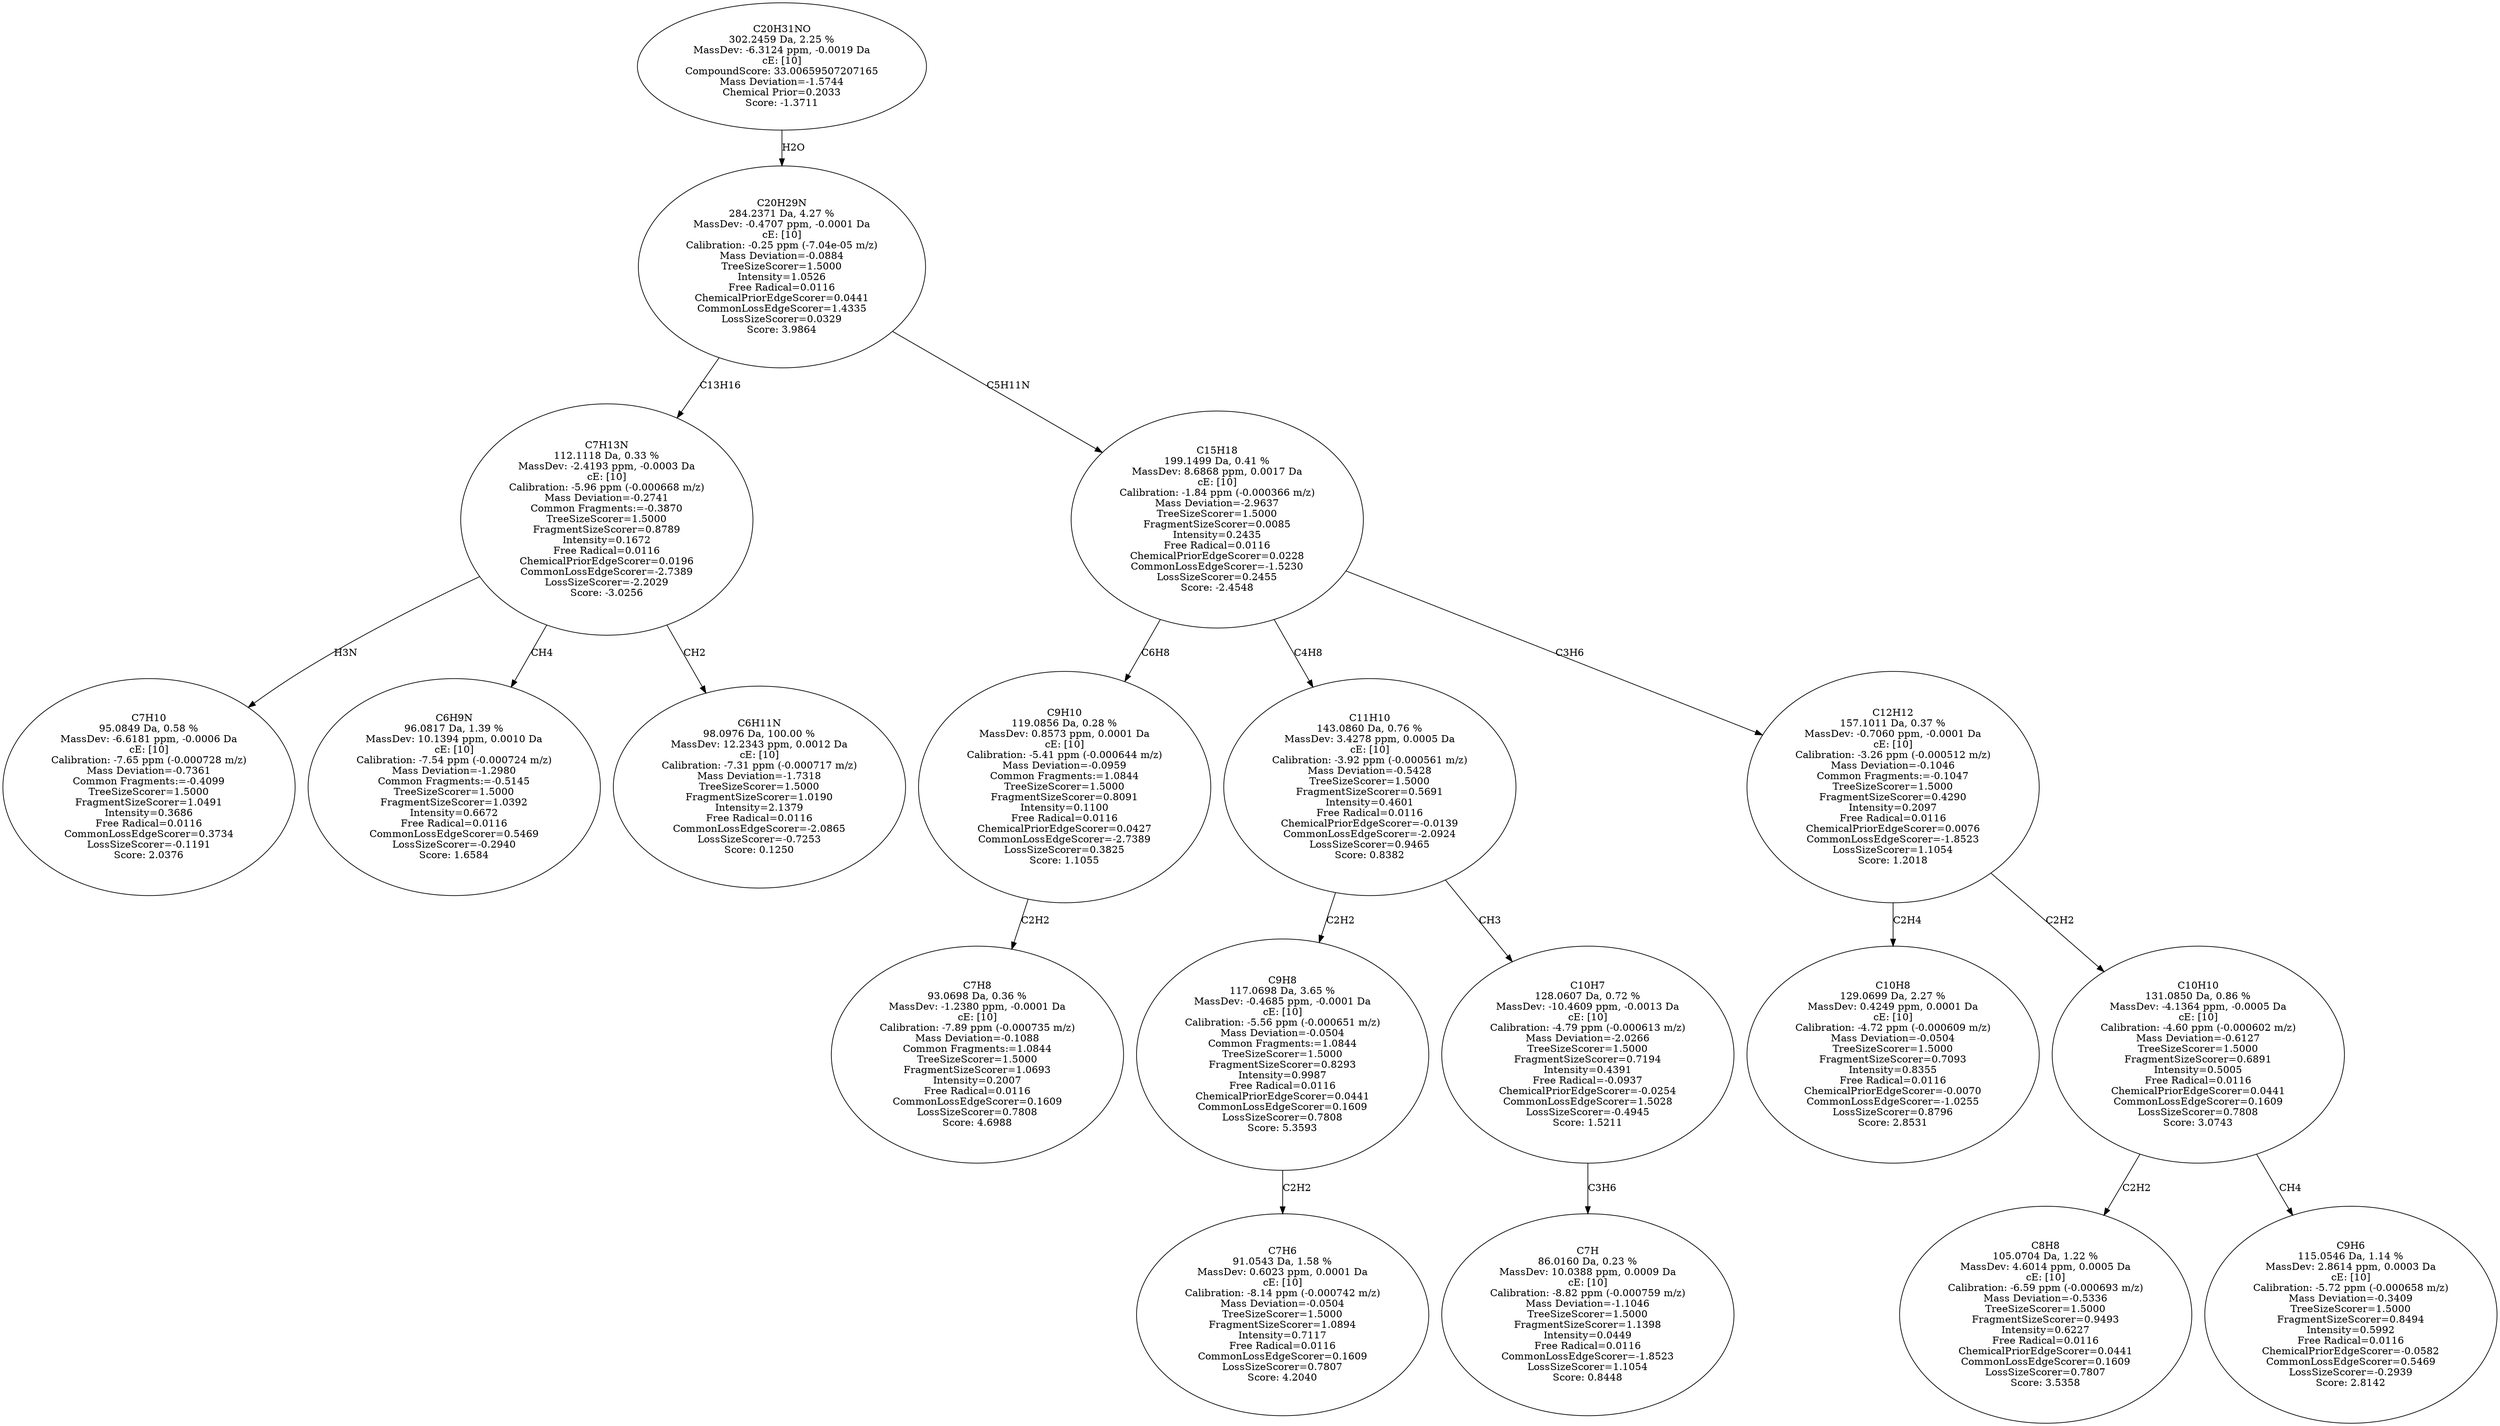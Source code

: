 strict digraph {
v1 [label="C7H10\n95.0849 Da, 0.58 %\nMassDev: -6.6181 ppm, -0.0006 Da\ncE: [10]\nCalibration: -7.65 ppm (-0.000728 m/z)\nMass Deviation=-0.7361\nCommon Fragments:=-0.4099\nTreeSizeScorer=1.5000\nFragmentSizeScorer=1.0491\nIntensity=0.3686\nFree Radical=0.0116\nCommonLossEdgeScorer=0.3734\nLossSizeScorer=-0.1191\nScore: 2.0376"];
v2 [label="C6H9N\n96.0817 Da, 1.39 %\nMassDev: 10.1394 ppm, 0.0010 Da\ncE: [10]\nCalibration: -7.54 ppm (-0.000724 m/z)\nMass Deviation=-1.2980\nCommon Fragments:=-0.5145\nTreeSizeScorer=1.5000\nFragmentSizeScorer=1.0392\nIntensity=0.6672\nFree Radical=0.0116\nCommonLossEdgeScorer=0.5469\nLossSizeScorer=-0.2940\nScore: 1.6584"];
v3 [label="C6H11N\n98.0976 Da, 100.00 %\nMassDev: 12.2343 ppm, 0.0012 Da\ncE: [10]\nCalibration: -7.31 ppm (-0.000717 m/z)\nMass Deviation=-1.7318\nTreeSizeScorer=1.5000\nFragmentSizeScorer=1.0190\nIntensity=2.1379\nFree Radical=0.0116\nCommonLossEdgeScorer=-2.0865\nLossSizeScorer=-0.7253\nScore: 0.1250"];
v4 [label="C7H13N\n112.1118 Da, 0.33 %\nMassDev: -2.4193 ppm, -0.0003 Da\ncE: [10]\nCalibration: -5.96 ppm (-0.000668 m/z)\nMass Deviation=-0.2741\nCommon Fragments:=-0.3870\nTreeSizeScorer=1.5000\nFragmentSizeScorer=0.8789\nIntensity=0.1672\nFree Radical=0.0116\nChemicalPriorEdgeScorer=0.0196\nCommonLossEdgeScorer=-2.7389\nLossSizeScorer=-2.2029\nScore: -3.0256"];
v5 [label="C7H8\n93.0698 Da, 0.36 %\nMassDev: -1.2380 ppm, -0.0001 Da\ncE: [10]\nCalibration: -7.89 ppm (-0.000735 m/z)\nMass Deviation=-0.1088\nCommon Fragments:=1.0844\nTreeSizeScorer=1.5000\nFragmentSizeScorer=1.0693\nIntensity=0.2007\nFree Radical=0.0116\nCommonLossEdgeScorer=0.1609\nLossSizeScorer=0.7808\nScore: 4.6988"];
v6 [label="C9H10\n119.0856 Da, 0.28 %\nMassDev: 0.8573 ppm, 0.0001 Da\ncE: [10]\nCalibration: -5.41 ppm (-0.000644 m/z)\nMass Deviation=-0.0959\nCommon Fragments:=1.0844\nTreeSizeScorer=1.5000\nFragmentSizeScorer=0.8091\nIntensity=0.1100\nFree Radical=0.0116\nChemicalPriorEdgeScorer=0.0427\nCommonLossEdgeScorer=-2.7389\nLossSizeScorer=0.3825\nScore: 1.1055"];
v7 [label="C7H6\n91.0543 Da, 1.58 %\nMassDev: 0.6023 ppm, 0.0001 Da\ncE: [10]\nCalibration: -8.14 ppm (-0.000742 m/z)\nMass Deviation=-0.0504\nTreeSizeScorer=1.5000\nFragmentSizeScorer=1.0894\nIntensity=0.7117\nFree Radical=0.0116\nCommonLossEdgeScorer=0.1609\nLossSizeScorer=0.7807\nScore: 4.2040"];
v8 [label="C9H8\n117.0698 Da, 3.65 %\nMassDev: -0.4685 ppm, -0.0001 Da\ncE: [10]\nCalibration: -5.56 ppm (-0.000651 m/z)\nMass Deviation=-0.0504\nCommon Fragments:=1.0844\nTreeSizeScorer=1.5000\nFragmentSizeScorer=0.8293\nIntensity=0.9987\nFree Radical=0.0116\nChemicalPriorEdgeScorer=0.0441\nCommonLossEdgeScorer=0.1609\nLossSizeScorer=0.7808\nScore: 5.3593"];
v9 [label="C7H\n86.0160 Da, 0.23 %\nMassDev: 10.0388 ppm, 0.0009 Da\ncE: [10]\nCalibration: -8.82 ppm (-0.000759 m/z)\nMass Deviation=-1.1046\nTreeSizeScorer=1.5000\nFragmentSizeScorer=1.1398\nIntensity=0.0449\nFree Radical=0.0116\nCommonLossEdgeScorer=-1.8523\nLossSizeScorer=1.1054\nScore: 0.8448"];
v10 [label="C10H7\n128.0607 Da, 0.72 %\nMassDev: -10.4609 ppm, -0.0013 Da\ncE: [10]\nCalibration: -4.79 ppm (-0.000613 m/z)\nMass Deviation=-2.0266\nTreeSizeScorer=1.5000\nFragmentSizeScorer=0.7194\nIntensity=0.4391\nFree Radical=-0.0937\nChemicalPriorEdgeScorer=-0.0254\nCommonLossEdgeScorer=1.5028\nLossSizeScorer=-0.4945\nScore: 1.5211"];
v11 [label="C11H10\n143.0860 Da, 0.76 %\nMassDev: 3.4278 ppm, 0.0005 Da\ncE: [10]\nCalibration: -3.92 ppm (-0.000561 m/z)\nMass Deviation=-0.5428\nTreeSizeScorer=1.5000\nFragmentSizeScorer=0.5691\nIntensity=0.4601\nFree Radical=0.0116\nChemicalPriorEdgeScorer=-0.0139\nCommonLossEdgeScorer=-2.0924\nLossSizeScorer=0.9465\nScore: 0.8382"];
v12 [label="C10H8\n129.0699 Da, 2.27 %\nMassDev: 0.4249 ppm, 0.0001 Da\ncE: [10]\nCalibration: -4.72 ppm (-0.000609 m/z)\nMass Deviation=-0.0504\nTreeSizeScorer=1.5000\nFragmentSizeScorer=0.7093\nIntensity=0.8355\nFree Radical=0.0116\nChemicalPriorEdgeScorer=-0.0070\nCommonLossEdgeScorer=-1.0255\nLossSizeScorer=0.8796\nScore: 2.8531"];
v13 [label="C8H8\n105.0704 Da, 1.22 %\nMassDev: 4.6014 ppm, 0.0005 Da\ncE: [10]\nCalibration: -6.59 ppm (-0.000693 m/z)\nMass Deviation=-0.5336\nTreeSizeScorer=1.5000\nFragmentSizeScorer=0.9493\nIntensity=0.6227\nFree Radical=0.0116\nChemicalPriorEdgeScorer=0.0441\nCommonLossEdgeScorer=0.1609\nLossSizeScorer=0.7807\nScore: 3.5358"];
v14 [label="C9H6\n115.0546 Da, 1.14 %\nMassDev: 2.8614 ppm, 0.0003 Da\ncE: [10]\nCalibration: -5.72 ppm (-0.000658 m/z)\nMass Deviation=-0.3409\nTreeSizeScorer=1.5000\nFragmentSizeScorer=0.8494\nIntensity=0.5992\nFree Radical=0.0116\nChemicalPriorEdgeScorer=-0.0582\nCommonLossEdgeScorer=0.5469\nLossSizeScorer=-0.2939\nScore: 2.8142"];
v15 [label="C10H10\n131.0850 Da, 0.86 %\nMassDev: -4.1364 ppm, -0.0005 Da\ncE: [10]\nCalibration: -4.60 ppm (-0.000602 m/z)\nMass Deviation=-0.6127\nTreeSizeScorer=1.5000\nFragmentSizeScorer=0.6891\nIntensity=0.5005\nFree Radical=0.0116\nChemicalPriorEdgeScorer=0.0441\nCommonLossEdgeScorer=0.1609\nLossSizeScorer=0.7808\nScore: 3.0743"];
v16 [label="C12H12\n157.1011 Da, 0.37 %\nMassDev: -0.7060 ppm, -0.0001 Da\ncE: [10]\nCalibration: -3.26 ppm (-0.000512 m/z)\nMass Deviation=-0.1046\nCommon Fragments:=-0.1047\nTreeSizeScorer=1.5000\nFragmentSizeScorer=0.4290\nIntensity=0.2097\nFree Radical=0.0116\nChemicalPriorEdgeScorer=0.0076\nCommonLossEdgeScorer=-1.8523\nLossSizeScorer=1.1054\nScore: 1.2018"];
v17 [label="C15H18\n199.1499 Da, 0.41 %\nMassDev: 8.6868 ppm, 0.0017 Da\ncE: [10]\nCalibration: -1.84 ppm (-0.000366 m/z)\nMass Deviation=-2.9637\nTreeSizeScorer=1.5000\nFragmentSizeScorer=0.0085\nIntensity=0.2435\nFree Radical=0.0116\nChemicalPriorEdgeScorer=0.0228\nCommonLossEdgeScorer=-1.5230\nLossSizeScorer=0.2455\nScore: -2.4548"];
v18 [label="C20H29N\n284.2371 Da, 4.27 %\nMassDev: -0.4707 ppm, -0.0001 Da\ncE: [10]\nCalibration: -0.25 ppm (-7.04e-05 m/z)\nMass Deviation=-0.0884\nTreeSizeScorer=1.5000\nIntensity=1.0526\nFree Radical=0.0116\nChemicalPriorEdgeScorer=0.0441\nCommonLossEdgeScorer=1.4335\nLossSizeScorer=0.0329\nScore: 3.9864"];
v19 [label="C20H31NO\n302.2459 Da, 2.25 %\nMassDev: -6.3124 ppm, -0.0019 Da\ncE: [10]\nCompoundScore: 33.00659507207165\nMass Deviation=-1.5744\nChemical Prior=0.2033\nScore: -1.3711"];
v4 -> v1 [label="H3N"];
v4 -> v2 [label="CH4"];
v4 -> v3 [label="CH2"];
v18 -> v4 [label="C13H16"];
v6 -> v5 [label="C2H2"];
v17 -> v6 [label="C6H8"];
v8 -> v7 [label="C2H2"];
v11 -> v8 [label="C2H2"];
v10 -> v9 [label="C3H6"];
v11 -> v10 [label="CH3"];
v17 -> v11 [label="C4H8"];
v16 -> v12 [label="C2H4"];
v15 -> v13 [label="C2H2"];
v15 -> v14 [label="CH4"];
v16 -> v15 [label="C2H2"];
v17 -> v16 [label="C3H6"];
v18 -> v17 [label="C5H11N"];
v19 -> v18 [label="H2O"];
}